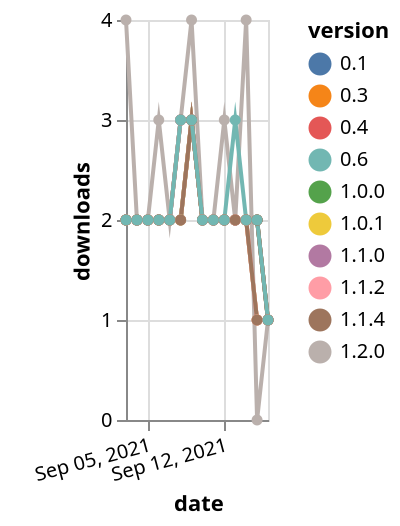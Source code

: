 {"$schema": "https://vega.github.io/schema/vega-lite/v5.json", "description": "A simple bar chart with embedded data.", "data": {"values": [{"date": "2021-09-03", "total": 1434, "delta": 2, "version": "0.3"}, {"date": "2021-09-04", "total": 1436, "delta": 2, "version": "0.3"}, {"date": "2021-09-05", "total": 1438, "delta": 2, "version": "0.3"}, {"date": "2021-09-06", "total": 1440, "delta": 2, "version": "0.3"}, {"date": "2021-09-07", "total": 1442, "delta": 2, "version": "0.3"}, {"date": "2021-09-08", "total": 1445, "delta": 3, "version": "0.3"}, {"date": "2021-09-09", "total": 1448, "delta": 3, "version": "0.3"}, {"date": "2021-09-10", "total": 1450, "delta": 2, "version": "0.3"}, {"date": "2021-09-11", "total": 1452, "delta": 2, "version": "0.3"}, {"date": "2021-09-12", "total": 1454, "delta": 2, "version": "0.3"}, {"date": "2021-09-13", "total": 1456, "delta": 2, "version": "0.3"}, {"date": "2021-09-14", "total": 1458, "delta": 2, "version": "0.3"}, {"date": "2021-09-15", "total": 1460, "delta": 2, "version": "0.3"}, {"date": "2021-09-16", "total": 1461, "delta": 1, "version": "0.3"}, {"date": "2021-09-03", "total": 1206, "delta": 2, "version": "1.1.0"}, {"date": "2021-09-04", "total": 1208, "delta": 2, "version": "1.1.0"}, {"date": "2021-09-05", "total": 1210, "delta": 2, "version": "1.1.0"}, {"date": "2021-09-06", "total": 1212, "delta": 2, "version": "1.1.0"}, {"date": "2021-09-07", "total": 1214, "delta": 2, "version": "1.1.0"}, {"date": "2021-09-08", "total": 1216, "delta": 2, "version": "1.1.0"}, {"date": "2021-09-09", "total": 1219, "delta": 3, "version": "1.1.0"}, {"date": "2021-09-10", "total": 1221, "delta": 2, "version": "1.1.0"}, {"date": "2021-09-11", "total": 1223, "delta": 2, "version": "1.1.0"}, {"date": "2021-09-12", "total": 1225, "delta": 2, "version": "1.1.0"}, {"date": "2021-09-13", "total": 1227, "delta": 2, "version": "1.1.0"}, {"date": "2021-09-14", "total": 1229, "delta": 2, "version": "1.1.0"}, {"date": "2021-09-15", "total": 1230, "delta": 1, "version": "1.1.0"}, {"date": "2021-09-16", "total": 1231, "delta": 1, "version": "1.1.0"}, {"date": "2021-09-03", "total": 1406, "delta": 2, "version": "0.1"}, {"date": "2021-09-04", "total": 1408, "delta": 2, "version": "0.1"}, {"date": "2021-09-05", "total": 1410, "delta": 2, "version": "0.1"}, {"date": "2021-09-06", "total": 1412, "delta": 2, "version": "0.1"}, {"date": "2021-09-07", "total": 1414, "delta": 2, "version": "0.1"}, {"date": "2021-09-08", "total": 1417, "delta": 3, "version": "0.1"}, {"date": "2021-09-09", "total": 1420, "delta": 3, "version": "0.1"}, {"date": "2021-09-10", "total": 1422, "delta": 2, "version": "0.1"}, {"date": "2021-09-11", "total": 1424, "delta": 2, "version": "0.1"}, {"date": "2021-09-12", "total": 1426, "delta": 2, "version": "0.1"}, {"date": "2021-09-13", "total": 1428, "delta": 2, "version": "0.1"}, {"date": "2021-09-14", "total": 1430, "delta": 2, "version": "0.1"}, {"date": "2021-09-15", "total": 1432, "delta": 2, "version": "0.1"}, {"date": "2021-09-16", "total": 1433, "delta": 1, "version": "0.1"}, {"date": "2021-09-03", "total": 1141, "delta": 2, "version": "1.0.1"}, {"date": "2021-09-04", "total": 1143, "delta": 2, "version": "1.0.1"}, {"date": "2021-09-05", "total": 1145, "delta": 2, "version": "1.0.1"}, {"date": "2021-09-06", "total": 1147, "delta": 2, "version": "1.0.1"}, {"date": "2021-09-07", "total": 1149, "delta": 2, "version": "1.0.1"}, {"date": "2021-09-08", "total": 1151, "delta": 2, "version": "1.0.1"}, {"date": "2021-09-09", "total": 1154, "delta": 3, "version": "1.0.1"}, {"date": "2021-09-10", "total": 1156, "delta": 2, "version": "1.0.1"}, {"date": "2021-09-11", "total": 1158, "delta": 2, "version": "1.0.1"}, {"date": "2021-09-12", "total": 1160, "delta": 2, "version": "1.0.1"}, {"date": "2021-09-13", "total": 1162, "delta": 2, "version": "1.0.1"}, {"date": "2021-09-14", "total": 1164, "delta": 2, "version": "1.0.1"}, {"date": "2021-09-15", "total": 1165, "delta": 1, "version": "1.0.1"}, {"date": "2021-09-16", "total": 1166, "delta": 1, "version": "1.0.1"}, {"date": "2021-09-03", "total": 1318, "delta": 2, "version": "1.0.0"}, {"date": "2021-09-04", "total": 1320, "delta": 2, "version": "1.0.0"}, {"date": "2021-09-05", "total": 1322, "delta": 2, "version": "1.0.0"}, {"date": "2021-09-06", "total": 1324, "delta": 2, "version": "1.0.0"}, {"date": "2021-09-07", "total": 1326, "delta": 2, "version": "1.0.0"}, {"date": "2021-09-08", "total": 1328, "delta": 2, "version": "1.0.0"}, {"date": "2021-09-09", "total": 1331, "delta": 3, "version": "1.0.0"}, {"date": "2021-09-10", "total": 1333, "delta": 2, "version": "1.0.0"}, {"date": "2021-09-11", "total": 1335, "delta": 2, "version": "1.0.0"}, {"date": "2021-09-12", "total": 1337, "delta": 2, "version": "1.0.0"}, {"date": "2021-09-13", "total": 1339, "delta": 2, "version": "1.0.0"}, {"date": "2021-09-14", "total": 1341, "delta": 2, "version": "1.0.0"}, {"date": "2021-09-15", "total": 1343, "delta": 2, "version": "1.0.0"}, {"date": "2021-09-16", "total": 1344, "delta": 1, "version": "1.0.0"}, {"date": "2021-09-03", "total": 1382, "delta": 2, "version": "0.4"}, {"date": "2021-09-04", "total": 1384, "delta": 2, "version": "0.4"}, {"date": "2021-09-05", "total": 1386, "delta": 2, "version": "0.4"}, {"date": "2021-09-06", "total": 1388, "delta": 2, "version": "0.4"}, {"date": "2021-09-07", "total": 1390, "delta": 2, "version": "0.4"}, {"date": "2021-09-08", "total": 1393, "delta": 3, "version": "0.4"}, {"date": "2021-09-09", "total": 1396, "delta": 3, "version": "0.4"}, {"date": "2021-09-10", "total": 1398, "delta": 2, "version": "0.4"}, {"date": "2021-09-11", "total": 1400, "delta": 2, "version": "0.4"}, {"date": "2021-09-12", "total": 1402, "delta": 2, "version": "0.4"}, {"date": "2021-09-13", "total": 1404, "delta": 2, "version": "0.4"}, {"date": "2021-09-14", "total": 1406, "delta": 2, "version": "0.4"}, {"date": "2021-09-15", "total": 1408, "delta": 2, "version": "0.4"}, {"date": "2021-09-16", "total": 1409, "delta": 1, "version": "0.4"}, {"date": "2021-09-03", "total": 862, "delta": 4, "version": "1.2.0"}, {"date": "2021-09-04", "total": 864, "delta": 2, "version": "1.2.0"}, {"date": "2021-09-05", "total": 866, "delta": 2, "version": "1.2.0"}, {"date": "2021-09-06", "total": 869, "delta": 3, "version": "1.2.0"}, {"date": "2021-09-07", "total": 871, "delta": 2, "version": "1.2.0"}, {"date": "2021-09-08", "total": 874, "delta": 3, "version": "1.2.0"}, {"date": "2021-09-09", "total": 878, "delta": 4, "version": "1.2.0"}, {"date": "2021-09-10", "total": 880, "delta": 2, "version": "1.2.0"}, {"date": "2021-09-11", "total": 882, "delta": 2, "version": "1.2.0"}, {"date": "2021-09-12", "total": 885, "delta": 3, "version": "1.2.0"}, {"date": "2021-09-13", "total": 887, "delta": 2, "version": "1.2.0"}, {"date": "2021-09-14", "total": 891, "delta": 4, "version": "1.2.0"}, {"date": "2021-09-15", "total": 891, "delta": 0, "version": "1.2.0"}, {"date": "2021-09-16", "total": 892, "delta": 1, "version": "1.2.0"}, {"date": "2021-09-03", "total": 999, "delta": 2, "version": "1.1.2"}, {"date": "2021-09-04", "total": 1001, "delta": 2, "version": "1.1.2"}, {"date": "2021-09-05", "total": 1003, "delta": 2, "version": "1.1.2"}, {"date": "2021-09-06", "total": 1005, "delta": 2, "version": "1.1.2"}, {"date": "2021-09-07", "total": 1007, "delta": 2, "version": "1.1.2"}, {"date": "2021-09-08", "total": 1009, "delta": 2, "version": "1.1.2"}, {"date": "2021-09-09", "total": 1012, "delta": 3, "version": "1.1.2"}, {"date": "2021-09-10", "total": 1014, "delta": 2, "version": "1.1.2"}, {"date": "2021-09-11", "total": 1016, "delta": 2, "version": "1.1.2"}, {"date": "2021-09-12", "total": 1018, "delta": 2, "version": "1.1.2"}, {"date": "2021-09-13", "total": 1020, "delta": 2, "version": "1.1.2"}, {"date": "2021-09-14", "total": 1022, "delta": 2, "version": "1.1.2"}, {"date": "2021-09-15", "total": 1023, "delta": 1, "version": "1.1.2"}, {"date": "2021-09-16", "total": 1024, "delta": 1, "version": "1.1.2"}, {"date": "2021-09-03", "total": 765, "delta": 2, "version": "1.1.4"}, {"date": "2021-09-04", "total": 767, "delta": 2, "version": "1.1.4"}, {"date": "2021-09-05", "total": 769, "delta": 2, "version": "1.1.4"}, {"date": "2021-09-06", "total": 771, "delta": 2, "version": "1.1.4"}, {"date": "2021-09-07", "total": 773, "delta": 2, "version": "1.1.4"}, {"date": "2021-09-08", "total": 775, "delta": 2, "version": "1.1.4"}, {"date": "2021-09-09", "total": 778, "delta": 3, "version": "1.1.4"}, {"date": "2021-09-10", "total": 780, "delta": 2, "version": "1.1.4"}, {"date": "2021-09-11", "total": 782, "delta": 2, "version": "1.1.4"}, {"date": "2021-09-12", "total": 784, "delta": 2, "version": "1.1.4"}, {"date": "2021-09-13", "total": 786, "delta": 2, "version": "1.1.4"}, {"date": "2021-09-14", "total": 788, "delta": 2, "version": "1.1.4"}, {"date": "2021-09-15", "total": 789, "delta": 1, "version": "1.1.4"}, {"date": "2021-09-16", "total": 790, "delta": 1, "version": "1.1.4"}, {"date": "2021-09-03", "total": 1312, "delta": 2, "version": "0.6"}, {"date": "2021-09-04", "total": 1314, "delta": 2, "version": "0.6"}, {"date": "2021-09-05", "total": 1316, "delta": 2, "version": "0.6"}, {"date": "2021-09-06", "total": 1318, "delta": 2, "version": "0.6"}, {"date": "2021-09-07", "total": 1320, "delta": 2, "version": "0.6"}, {"date": "2021-09-08", "total": 1323, "delta": 3, "version": "0.6"}, {"date": "2021-09-09", "total": 1326, "delta": 3, "version": "0.6"}, {"date": "2021-09-10", "total": 1328, "delta": 2, "version": "0.6"}, {"date": "2021-09-11", "total": 1330, "delta": 2, "version": "0.6"}, {"date": "2021-09-12", "total": 1332, "delta": 2, "version": "0.6"}, {"date": "2021-09-13", "total": 1335, "delta": 3, "version": "0.6"}, {"date": "2021-09-14", "total": 1337, "delta": 2, "version": "0.6"}, {"date": "2021-09-15", "total": 1339, "delta": 2, "version": "0.6"}, {"date": "2021-09-16", "total": 1340, "delta": 1, "version": "0.6"}]}, "width": "container", "mark": {"type": "line", "point": {"filled": true}}, "encoding": {"x": {"field": "date", "type": "temporal", "timeUnit": "yearmonthdate", "title": "date", "axis": {"labelAngle": -15}}, "y": {"field": "delta", "type": "quantitative", "title": "downloads"}, "color": {"field": "version", "type": "nominal"}, "tooltip": {"field": "delta"}}}